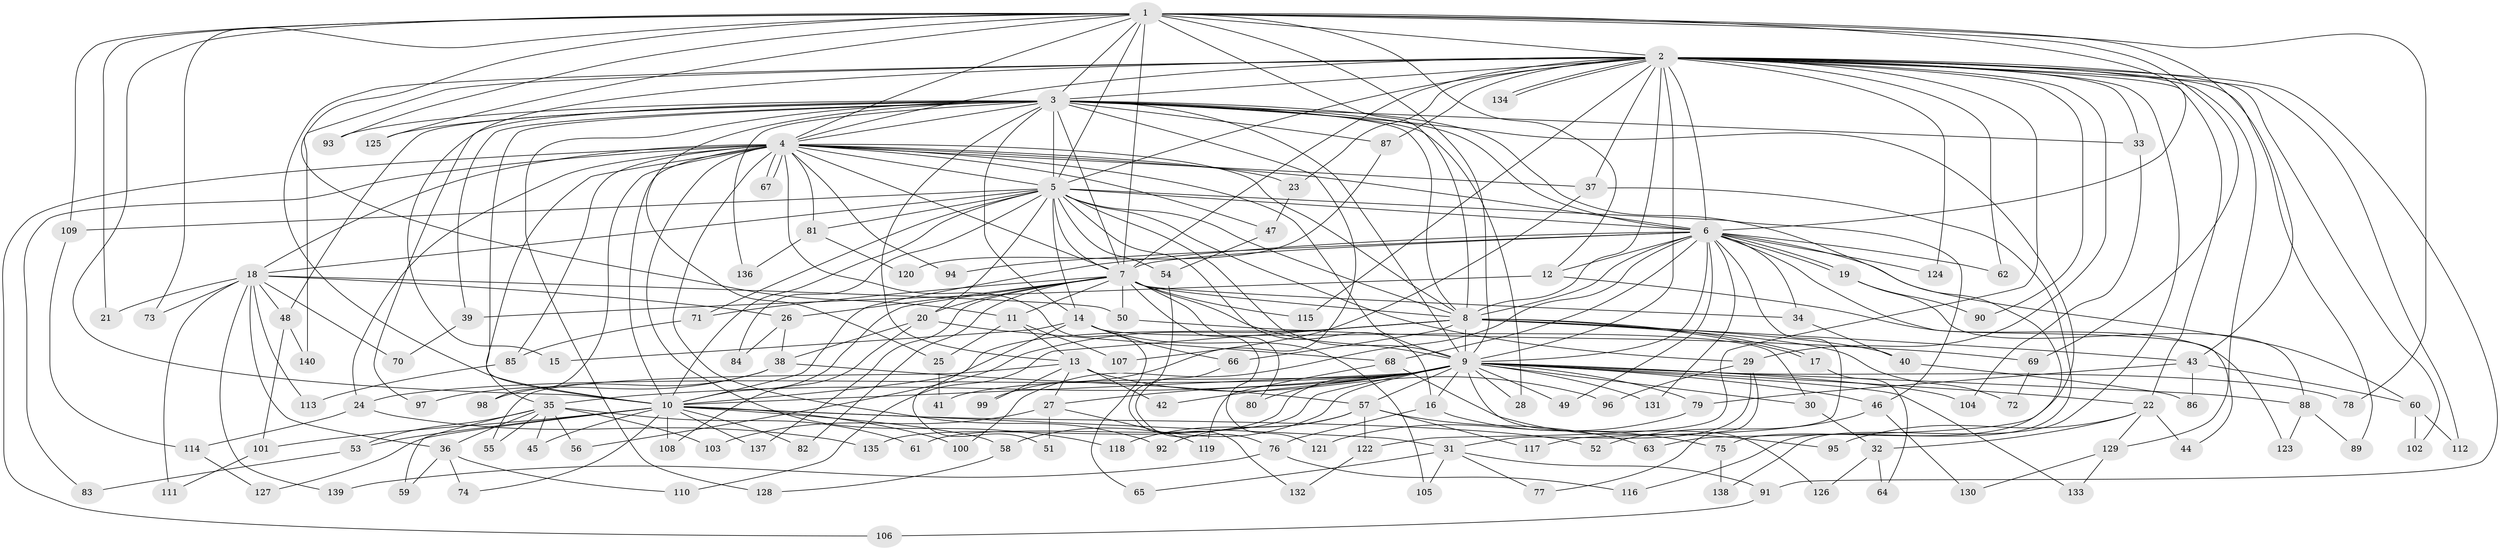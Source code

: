 // Generated by graph-tools (version 1.1) at 2025/45/03/09/25 04:45:39]
// undirected, 140 vertices, 305 edges
graph export_dot {
graph [start="1"]
  node [color=gray90,style=filled];
  1;
  2;
  3;
  4;
  5;
  6;
  7;
  8;
  9;
  10;
  11;
  12;
  13;
  14;
  15;
  16;
  17;
  18;
  19;
  20;
  21;
  22;
  23;
  24;
  25;
  26;
  27;
  28;
  29;
  30;
  31;
  32;
  33;
  34;
  35;
  36;
  37;
  38;
  39;
  40;
  41;
  42;
  43;
  44;
  45;
  46;
  47;
  48;
  49;
  50;
  51;
  52;
  53;
  54;
  55;
  56;
  57;
  58;
  59;
  60;
  61;
  62;
  63;
  64;
  65;
  66;
  67;
  68;
  69;
  70;
  71;
  72;
  73;
  74;
  75;
  76;
  77;
  78;
  79;
  80;
  81;
  82;
  83;
  84;
  85;
  86;
  87;
  88;
  89;
  90;
  91;
  92;
  93;
  94;
  95;
  96;
  97;
  98;
  99;
  100;
  101;
  102;
  103;
  104;
  105;
  106;
  107;
  108;
  109;
  110;
  111;
  112;
  113;
  114;
  115;
  116;
  117;
  118;
  119;
  120;
  121;
  122;
  123;
  124;
  125;
  126;
  127;
  128;
  129;
  130;
  131;
  132;
  133;
  134;
  135;
  136;
  137;
  138;
  139;
  140;
  1 -- 2;
  1 -- 3;
  1 -- 4;
  1 -- 5;
  1 -- 6;
  1 -- 7;
  1 -- 8;
  1 -- 9;
  1 -- 10;
  1 -- 11;
  1 -- 12;
  1 -- 21;
  1 -- 43;
  1 -- 69;
  1 -- 73;
  1 -- 78;
  1 -- 93;
  1 -- 109;
  1 -- 125;
  2 -- 3;
  2 -- 4;
  2 -- 5;
  2 -- 6;
  2 -- 7;
  2 -- 8;
  2 -- 9;
  2 -- 10;
  2 -- 22;
  2 -- 23;
  2 -- 29;
  2 -- 33;
  2 -- 37;
  2 -- 44;
  2 -- 62;
  2 -- 87;
  2 -- 89;
  2 -- 90;
  2 -- 91;
  2 -- 97;
  2 -- 102;
  2 -- 112;
  2 -- 115;
  2 -- 122;
  2 -- 124;
  2 -- 134;
  2 -- 134;
  2 -- 138;
  2 -- 140;
  3 -- 4;
  3 -- 5;
  3 -- 6;
  3 -- 7;
  3 -- 8;
  3 -- 9;
  3 -- 10;
  3 -- 13;
  3 -- 14;
  3 -- 15;
  3 -- 25;
  3 -- 28;
  3 -- 33;
  3 -- 39;
  3 -- 46;
  3 -- 48;
  3 -- 63;
  3 -- 87;
  3 -- 93;
  3 -- 99;
  3 -- 125;
  3 -- 128;
  3 -- 136;
  4 -- 5;
  4 -- 6;
  4 -- 7;
  4 -- 8;
  4 -- 9;
  4 -- 10;
  4 -- 18;
  4 -- 23;
  4 -- 24;
  4 -- 35;
  4 -- 37;
  4 -- 47;
  4 -- 65;
  4 -- 67;
  4 -- 67;
  4 -- 81;
  4 -- 83;
  4 -- 85;
  4 -- 92;
  4 -- 94;
  4 -- 98;
  4 -- 106;
  4 -- 118;
  5 -- 6;
  5 -- 7;
  5 -- 8;
  5 -- 9;
  5 -- 10;
  5 -- 14;
  5 -- 16;
  5 -- 18;
  5 -- 20;
  5 -- 29;
  5 -- 54;
  5 -- 71;
  5 -- 75;
  5 -- 81;
  5 -- 84;
  5 -- 109;
  6 -- 7;
  6 -- 8;
  6 -- 9;
  6 -- 10;
  6 -- 12;
  6 -- 19;
  6 -- 19;
  6 -- 34;
  6 -- 49;
  6 -- 60;
  6 -- 62;
  6 -- 68;
  6 -- 94;
  6 -- 100;
  6 -- 117;
  6 -- 124;
  6 -- 129;
  6 -- 131;
  7 -- 8;
  7 -- 9;
  7 -- 10;
  7 -- 11;
  7 -- 20;
  7 -- 26;
  7 -- 34;
  7 -- 50;
  7 -- 71;
  7 -- 80;
  7 -- 82;
  7 -- 115;
  7 -- 121;
  7 -- 137;
  8 -- 9;
  8 -- 10;
  8 -- 17;
  8 -- 17;
  8 -- 40;
  8 -- 43;
  8 -- 56;
  8 -- 66;
  8 -- 72;
  8 -- 110;
  9 -- 10;
  9 -- 16;
  9 -- 22;
  9 -- 24;
  9 -- 27;
  9 -- 28;
  9 -- 30;
  9 -- 35;
  9 -- 41;
  9 -- 42;
  9 -- 46;
  9 -- 49;
  9 -- 57;
  9 -- 58;
  9 -- 61;
  9 -- 78;
  9 -- 79;
  9 -- 80;
  9 -- 88;
  9 -- 104;
  9 -- 126;
  9 -- 131;
  9 -- 133;
  9 -- 135;
  10 -- 31;
  10 -- 45;
  10 -- 52;
  10 -- 53;
  10 -- 58;
  10 -- 74;
  10 -- 82;
  10 -- 100;
  10 -- 101;
  10 -- 108;
  10 -- 127;
  10 -- 137;
  11 -- 13;
  11 -- 25;
  11 -- 107;
  12 -- 39;
  12 -- 123;
  13 -- 27;
  13 -- 42;
  13 -- 55;
  13 -- 96;
  13 -- 99;
  14 -- 15;
  14 -- 30;
  14 -- 51;
  14 -- 66;
  14 -- 105;
  16 -- 75;
  16 -- 76;
  17 -- 64;
  18 -- 21;
  18 -- 26;
  18 -- 36;
  18 -- 48;
  18 -- 50;
  18 -- 70;
  18 -- 73;
  18 -- 111;
  18 -- 113;
  18 -- 139;
  19 -- 88;
  19 -- 90;
  20 -- 38;
  20 -- 68;
  20 -- 108;
  22 -- 32;
  22 -- 44;
  22 -- 95;
  22 -- 129;
  23 -- 47;
  24 -- 114;
  24 -- 135;
  25 -- 41;
  26 -- 38;
  26 -- 84;
  27 -- 51;
  27 -- 103;
  27 -- 119;
  29 -- 31;
  29 -- 77;
  29 -- 96;
  30 -- 32;
  31 -- 65;
  31 -- 77;
  31 -- 91;
  31 -- 105;
  32 -- 64;
  32 -- 126;
  33 -- 104;
  34 -- 40;
  35 -- 36;
  35 -- 45;
  35 -- 53;
  35 -- 55;
  35 -- 56;
  35 -- 59;
  35 -- 61;
  35 -- 103;
  36 -- 59;
  36 -- 74;
  36 -- 110;
  37 -- 107;
  37 -- 116;
  38 -- 57;
  38 -- 97;
  38 -- 98;
  39 -- 70;
  40 -- 86;
  43 -- 60;
  43 -- 79;
  43 -- 86;
  46 -- 52;
  46 -- 130;
  47 -- 54;
  48 -- 101;
  48 -- 140;
  50 -- 69;
  53 -- 83;
  54 -- 132;
  57 -- 63;
  57 -- 92;
  57 -- 117;
  57 -- 118;
  57 -- 122;
  58 -- 128;
  60 -- 102;
  60 -- 112;
  66 -- 76;
  68 -- 95;
  68 -- 119;
  69 -- 72;
  71 -- 85;
  75 -- 138;
  76 -- 116;
  76 -- 139;
  79 -- 121;
  81 -- 120;
  81 -- 136;
  85 -- 113;
  87 -- 120;
  88 -- 89;
  88 -- 123;
  91 -- 106;
  101 -- 111;
  109 -- 114;
  114 -- 127;
  122 -- 132;
  129 -- 130;
  129 -- 133;
}
